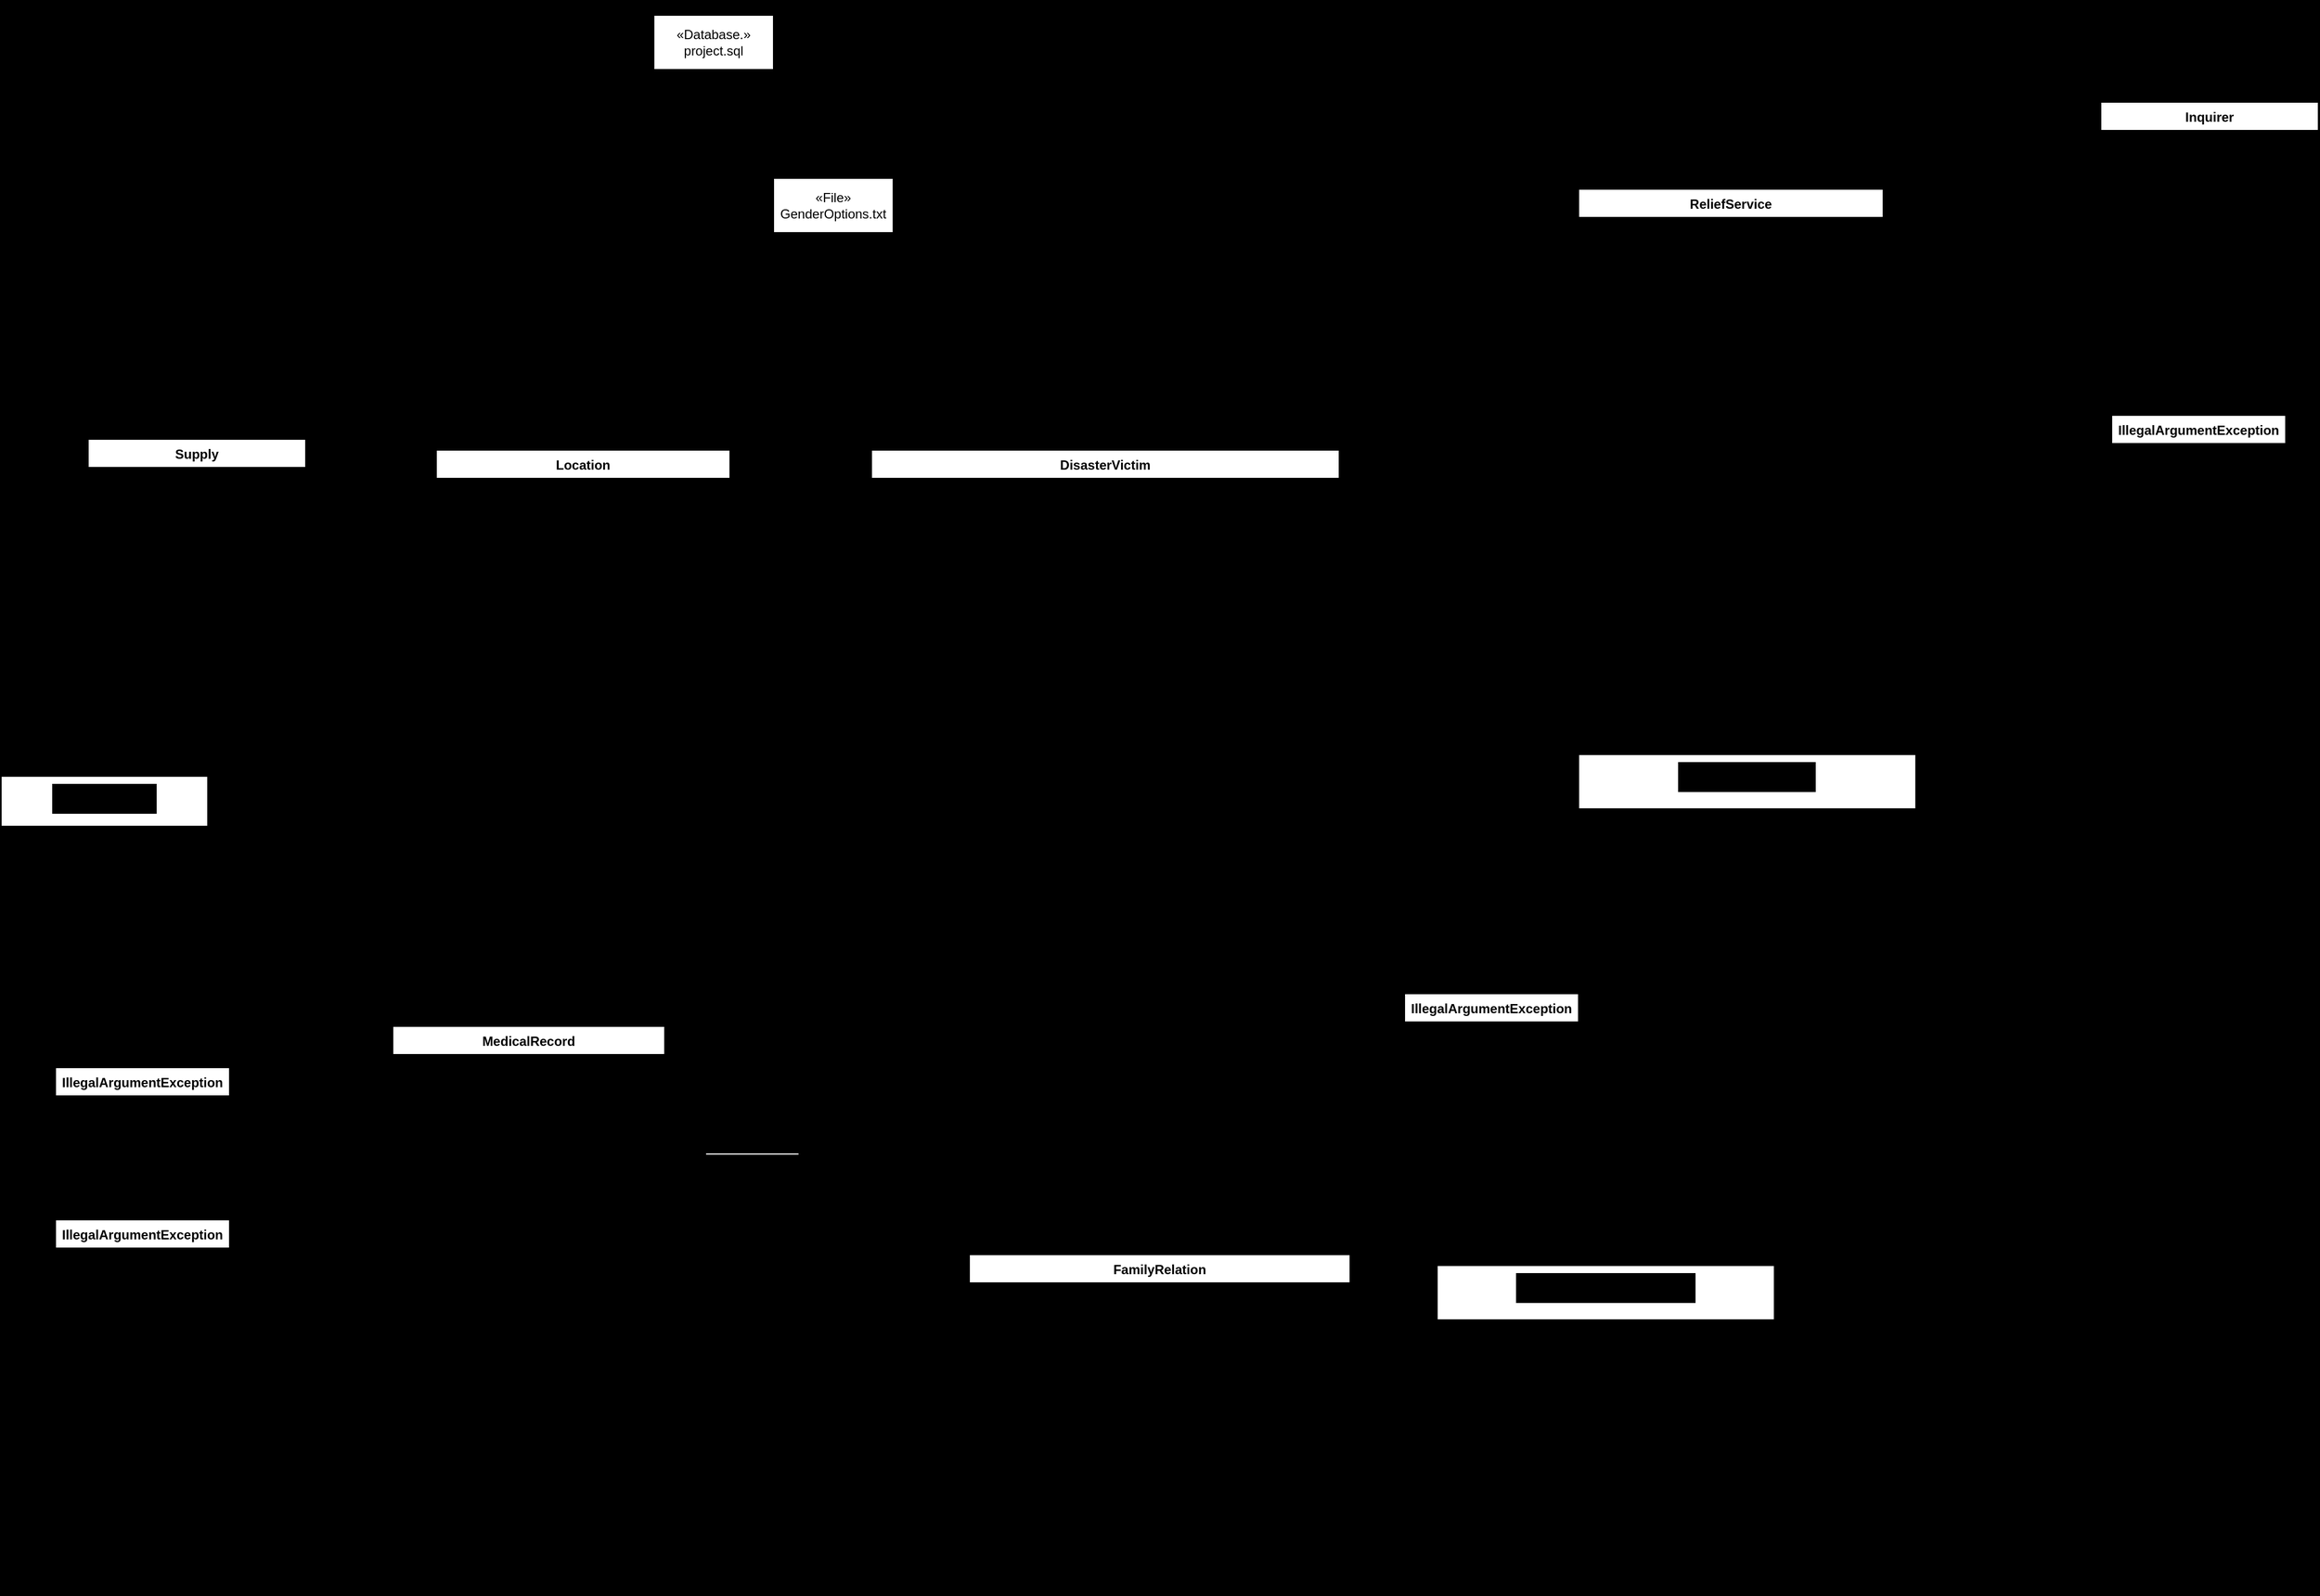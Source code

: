 <mxfile>
    <diagram name="Page-1" id="tuon_g_4rtUmrCNSt_cw">
        <mxGraphModel dx="853" dy="626" grid="1" gridSize="10" guides="1" tooltips="1" connect="1" arrows="1" fold="1" page="1" pageScale="1" pageWidth="3000" pageHeight="3000" background="#000000" math="0" shadow="0">
            <root>
                <mxCell id="0"/>
                <mxCell id="1" parent="0"/>
                <mxCell id="7xqwLpyVegUSBJ_16_x_-1" value="DisasterVictim" style="swimlane;fontStyle=1;align=center;verticalAlign=top;childLayout=stackLayout;horizontal=1;startSize=26;horizontalStack=0;resizeParent=1;resizeParentMax=0;resizeLast=0;collapsible=1;marginBottom=0;whiteSpace=wrap;html=1;" parent="1" vertex="1">
                    <mxGeometry x="1070" y="770" width="430" height="660" as="geometry"/>
                </mxCell>
                <mxCell id="7xqwLpyVegUSBJ_16_x_-2" value="&lt;div&gt;- firstName: String&lt;/div&gt;&lt;div&gt;- lastName: String&lt;/div&gt;&lt;div&gt;- dateOfBirth: String&lt;/div&gt;&lt;div&gt;- comments: String&lt;/div&gt;&lt;div&gt;- ASSIGNED_SOCIAL_ID: int&lt;/div&gt;&lt;div&gt;- medicalRecords: ArrayList&amp;lt;MedicalRecord&amp;gt;&lt;/div&gt;&lt;div&gt;- familyConnections: ArrayList&amp;lt;FamilyRelation&amp;gt;&lt;/div&gt;&lt;div&gt;- ENTRY_DATE: String&lt;/div&gt;&lt;div&gt;- personalBelongings: ArrayList&amp;lt;Supply&amp;gt;&lt;/div&gt;&lt;div&gt;- gender: String&lt;/div&gt;&lt;div&gt;- &lt;u&gt;counter&lt;/u&gt;: int&lt;/div&gt;&lt;div&gt;- approximateAge: int&lt;br&gt;&lt;/div&gt;&lt;div&gt;- dietaryRestrictions: ArrayList&amp;lt;DietaryRestriction&amp;gt;&lt;br&gt;&lt;/div&gt;" style="text;strokeColor=none;fillColor=none;align=left;verticalAlign=top;spacingLeft=4;spacingRight=4;overflow=hidden;rotatable=0;points=[[0,0.5],[1,0.5]];portConstraint=eastwest;whiteSpace=wrap;html=1;" parent="7xqwLpyVegUSBJ_16_x_-1" vertex="1">
                    <mxGeometry y="26" width="430" height="194" as="geometry"/>
                </mxCell>
                <mxCell id="7xqwLpyVegUSBJ_16_x_-3" value="" style="line;strokeWidth=1;fillColor=none;align=left;verticalAlign=middle;spacingTop=-1;spacingLeft=3;spacingRight=3;rotatable=0;labelPosition=right;points=[];portConstraint=eastwest;strokeColor=inherit;" parent="7xqwLpyVegUSBJ_16_x_-1" vertex="1">
                    <mxGeometry y="220" width="430" height="8" as="geometry"/>
                </mxCell>
                <mxCell id="7xqwLpyVegUSBJ_16_x_-4" value="&lt;div&gt;+ DisasterVictim(firstName: String, ENTRY_DATE: String)&lt;/div&gt;&lt;div&gt;+ getFirstName(): String&lt;/div&gt;&lt;div&gt;+ getLastName(): String&lt;/div&gt;&lt;div&gt;+ getDateOfBirth(): String&lt;/div&gt;&lt;div&gt;+ getComments(): String&lt;/div&gt;&lt;div&gt;+ getMedicalRecords(): ArrayList&amp;lt;MedicalRecord&amp;gt;&lt;/div&gt;&lt;div&gt;+ getEntryDate(): String&lt;/div&gt;&lt;div&gt;+ getAssignedSocialID(): int&lt;/div&gt;&lt;div&gt;+ getPersonalBelongings: ArrayList&amp;lt;Supply&amp;gt;&lt;/div&gt;&lt;div&gt;+ getFamilyConnections:&amp;nbsp;&lt;span style=&quot;background-color: initial;&quot;&gt;ArrayList&amp;lt;FamilyRelation&amp;gt;&lt;/span&gt;&lt;/div&gt;&lt;div&gt;+ getGender(): String&lt;/div&gt;&lt;div&gt;+ getApproximateAge(): int&lt;br&gt;&lt;/div&gt;&lt;div&gt;+ setFirstName(firstName:String)&lt;/div&gt;&lt;div&gt;+ setLastName(lastName: String): void&lt;/div&gt;&lt;div&gt;+ setDateOfBirth(dateOfBirth: String): void&lt;/div&gt;&lt;div&gt;+ setComments(comments: String): void&lt;/div&gt;&lt;div&gt;+ setMedicalRecords(medicalRecords: ArrayList&amp;lt;MedicalRecord&amp;gt;): void&lt;/div&gt;&lt;div&gt;+ setPersonalBelongings(supplies: ArrayList&amp;lt;Supply&amp;gt;)&lt;/div&gt;&lt;div&gt;+ setFamilyConnections(relation: ArrayList&amp;lt;FamilyRelation&amp;gt;):void&lt;/div&gt;&lt;div&gt;+ setGender(gender: String): void&lt;/div&gt;&lt;div&gt;+ setApproximateAge(approximateAge: int): void&lt;br&gt;&lt;/div&gt;&lt;div&gt;+&amp;nbsp;&lt;u&gt;generateSocialID()&lt;/u&gt;: int&lt;/div&gt;&lt;div&gt;+ addPersonalBelonging(supply: Supply) :void&lt;/div&gt;&lt;div&gt;+ removePersonalBelonging(supply: Supply) :void&lt;/div&gt;&lt;div&gt;+ addFamilyConnection(familyConnection: FamilyRelation): void&lt;/div&gt;&lt;div&gt;+ removeFamilyConnection(familyConnection: FamilyRelation): void&lt;/div&gt;&lt;div&gt;+ addMedicalRecord(medicalRecord:MedicalRecord):void&lt;/div&gt;&lt;div&gt;+ addDietaryRestriction(restriction: DietaryRestriction): void&amp;nbsp;&lt;/div&gt;&lt;div&gt;+ removeDietaryRestriction(restriction: DietaryRestriction): void&lt;br&gt;&lt;/div&gt;&lt;div&gt;&lt;br&gt;&lt;/div&gt;" style="text;strokeColor=none;fillColor=none;align=left;verticalAlign=top;spacingLeft=4;spacingRight=4;overflow=hidden;rotatable=0;points=[[0,0.5],[1,0.5]];portConstraint=eastwest;whiteSpace=wrap;html=1;" parent="7xqwLpyVegUSBJ_16_x_-1" vertex="1">
                    <mxGeometry y="228" width="430" height="432" as="geometry"/>
                </mxCell>
                <mxCell id="3gZXW8orgrcEtshI8kYw-12" value="&lt;span style=&quot;font-size: 12px; font-weight: 700; text-wrap: wrap; background-color: rgb(0, 0, 0);&quot;&gt;FamilyRelation&lt;/span&gt;" style="endArrow=none;endSize=16;endFill=0;html=1;rounded=0;exitX=0.173;exitY=1.001;exitDx=0;exitDy=0;exitPerimeter=0;entryX=0.001;entryY=0.836;entryDx=0;entryDy=0;entryPerimeter=0;" parent="7xqwLpyVegUSBJ_16_x_-1" source="7xqwLpyVegUSBJ_16_x_-4" target="7xqwLpyVegUSBJ_16_x_-4" edge="1">
                    <mxGeometry x="0.243" width="160" relative="1" as="geometry">
                        <mxPoint x="20" y="600" as="sourcePoint"/>
                        <mxPoint x="180" y="600" as="targetPoint"/>
                        <Array as="points">
                            <mxPoint x="74" y="690"/>
                            <mxPoint x="-110" y="690"/>
                            <mxPoint x="-110" y="590"/>
                        </Array>
                        <mxPoint as="offset"/>
                    </mxGeometry>
                </mxCell>
                <mxCell id="7xqwLpyVegUSBJ_16_x_-5" value="Location" style="swimlane;fontStyle=1;align=center;verticalAlign=top;childLayout=stackLayout;horizontal=1;startSize=26;horizontalStack=0;resizeParent=1;resizeParentMax=0;resizeLast=0;collapsible=1;marginBottom=0;whiteSpace=wrap;html=1;" parent="1" vertex="1">
                    <mxGeometry x="670" y="770" width="270" height="340" as="geometry"/>
                </mxCell>
                <mxCell id="7xqwLpyVegUSBJ_16_x_-6" value="&lt;div&gt;- name: String&lt;/div&gt;&lt;div&gt;- address: String&lt;/div&gt;&lt;div&gt;- occupants: ArrayList&amp;lt;DisasterVictim&amp;gt;&lt;/div&gt;&lt;div&gt;- supplies: ArrayList&amp;lt;Supply&amp;gt;&lt;/div&gt;" style="text;strokeColor=none;fillColor=none;align=left;verticalAlign=top;spacingLeft=4;spacingRight=4;overflow=hidden;rotatable=0;points=[[0,0.5],[1,0.5]];portConstraint=eastwest;whiteSpace=wrap;html=1;" parent="7xqwLpyVegUSBJ_16_x_-5" vertex="1">
                    <mxGeometry y="26" width="270" height="64" as="geometry"/>
                </mxCell>
                <mxCell id="7xqwLpyVegUSBJ_16_x_-7" value="" style="line;strokeWidth=1;fillColor=none;align=left;verticalAlign=middle;spacingTop=-1;spacingLeft=3;spacingRight=3;rotatable=0;labelPosition=right;points=[];portConstraint=eastwest;strokeColor=inherit;" parent="7xqwLpyVegUSBJ_16_x_-5" vertex="1">
                    <mxGeometry y="90" width="270" height="8" as="geometry"/>
                </mxCell>
                <mxCell id="7xqwLpyVegUSBJ_16_x_-8" value="&lt;div&gt;+ Location(name:String, address:String)&lt;/div&gt;&lt;div&gt;+ getName(): String&lt;/div&gt;&lt;div&gt;+ setName(name: String)&lt;/div&gt;&lt;div&gt;+ getAddress(): String&lt;/div&gt;&lt;div&gt;+ setAddress(address: String)&lt;/div&gt;&lt;div&gt;+ getOccupants():&amp;nbsp;&lt;span style=&quot;background-color: initial;&quot;&gt;ArrayList&amp;lt;DisasterVictim&amp;gt;&lt;/span&gt;&lt;/div&gt;&lt;div&gt;&lt;span style=&quot;background-color: initial;&quot;&gt;+ setOccupants(occupants: ArrayList&amp;lt;DisasterVictim&amp;gt;)&lt;/span&gt;&lt;/div&gt;&lt;div&gt;+ getSupplies(): ArrayList&amp;lt;Supply&amp;gt;&lt;/div&gt;&lt;div&gt;+ setSupplies(supplies: ArrayList&amp;lt;Supply&amp;gt;)&lt;/div&gt;&lt;div&gt;+ addOccupant(occupant:DisasterVictim)&lt;/div&gt;&lt;div&gt;+ removeOccupant(occupant: DisasterVictim)&lt;/div&gt;&lt;div&gt;+ addSupply(supply: Supply)&lt;/div&gt;&lt;div&gt;+ removeSupply(supply:Supply)&lt;/div&gt;&lt;div&gt;+ allocateSupplyToVictim(supply: Supply, victim: DisasterVictim): void&lt;br&gt;&lt;/div&gt;" style="text;strokeColor=none;fillColor=none;align=left;verticalAlign=top;spacingLeft=4;spacingRight=4;overflow=hidden;rotatable=0;points=[[0,0.5],[1,0.5]];portConstraint=eastwest;whiteSpace=wrap;html=1;" parent="7xqwLpyVegUSBJ_16_x_-5" vertex="1">
                    <mxGeometry y="98" width="270" height="242" as="geometry"/>
                </mxCell>
                <mxCell id="7xqwLpyVegUSBJ_16_x_-9" value="" style="endArrow=diamondThin;endFill=0;endSize=24;html=1;rounded=0;entryX=1;entryY=0.5;entryDx=0;entryDy=0;exitX=0.5;exitY=0;exitDx=0;exitDy=0;" parent="1" source="7xqwLpyVegUSBJ_16_x_-1" target="7xqwLpyVegUSBJ_16_x_-6" edge="1">
                    <mxGeometry width="160" relative="1" as="geometry">
                        <mxPoint x="1040" y="828" as="sourcePoint"/>
                        <mxPoint x="970" y="910" as="targetPoint"/>
                        <Array as="points">
                            <mxPoint x="1285" y="680"/>
                            <mxPoint x="1020" y="680"/>
                            <mxPoint x="1020" y="828"/>
                        </Array>
                    </mxGeometry>
                </mxCell>
                <mxCell id="7xqwLpyVegUSBJ_16_x_-15" value="0..*" style="text;html=1;align=center;verticalAlign=middle;resizable=0;points=[];autosize=1;strokeColor=none;fillColor=none;" parent="1" vertex="1">
                    <mxGeometry x="1280" y="738" width="40" height="30" as="geometry"/>
                </mxCell>
                <mxCell id="7xqwLpyVegUSBJ_16_x_-16" value="1" style="text;html=1;align=center;verticalAlign=middle;resizable=0;points=[];autosize=1;strokeColor=none;fillColor=none;" parent="1" vertex="1">
                    <mxGeometry x="950" y="800" width="30" height="30" as="geometry"/>
                </mxCell>
                <mxCell id="7xqwLpyVegUSBJ_16_x_-18" value="FamilyRelation" style="swimlane;fontStyle=1;align=center;verticalAlign=top;childLayout=stackLayout;horizontal=1;startSize=26;horizontalStack=0;resizeParent=1;resizeParentMax=0;resizeLast=0;collapsible=1;marginBottom=0;whiteSpace=wrap;html=1;" parent="1" vertex="1">
                    <mxGeometry x="1160" y="1510" width="350" height="310" as="geometry"/>
                </mxCell>
                <mxCell id="7xqwLpyVegUSBJ_16_x_-19" value="&lt;div&gt;- personOne: DisasterVictim&lt;/div&gt;&lt;div&gt;- relationshipTo: String&lt;/div&gt;&lt;div&gt;- personTwo: DisasterVictim&lt;/div&gt;&lt;div&gt;- &lt;u&gt;existingRelationships&lt;/u&gt;: Set&amp;lt;FamilyRelation&amp;gt;&lt;/div&gt;" style="text;strokeColor=none;fillColor=none;align=left;verticalAlign=top;spacingLeft=4;spacingRight=4;overflow=hidden;rotatable=0;points=[[0,0.5],[1,0.5]];portConstraint=eastwest;whiteSpace=wrap;html=1;" parent="7xqwLpyVegUSBJ_16_x_-18" vertex="1">
                    <mxGeometry y="26" width="350" height="64" as="geometry"/>
                </mxCell>
                <mxCell id="7xqwLpyVegUSBJ_16_x_-20" value="" style="line;strokeWidth=1;fillColor=none;align=left;verticalAlign=middle;spacingTop=-1;spacingLeft=3;spacingRight=3;rotatable=0;labelPosition=right;points=[];portConstraint=eastwest;strokeColor=inherit;" parent="7xqwLpyVegUSBJ_16_x_-18" vertex="1">
                    <mxGeometry y="90" width="350" height="8" as="geometry"/>
                </mxCell>
                <mxCell id="7xqwLpyVegUSBJ_16_x_-21" value="&lt;div&gt;+ FamilyRelation(personOne: DisasterVictim,&lt;/div&gt;&lt;div&gt;relationshipTo: String, personTwo: DisasterVictim)&lt;/div&gt;&lt;div&gt;+ getPersonOne(): DisasterVictim&lt;/div&gt;&lt;div&gt;+ setPersonOne(personOne: DisasterVictim): void&lt;/div&gt;&lt;div&gt;+ getRelationshipTo(): String&lt;/div&gt;&lt;div&gt;+ setRelationshipTo(relationshipTo: String): void&lt;/div&gt;&lt;div&gt;+ getPersonTwo(): DisasterVictim&lt;/div&gt;&lt;div&gt;+ setPersonTwo(personTwo: DisasterVictim): void&lt;/div&gt;&lt;div&gt;+ isValidRelationship(): boolean&amp;nbsp;&lt;/div&gt;&lt;div&gt;+ isDuplicateRelationship(): boolean&lt;br&gt;&lt;/div&gt;&lt;div&gt;+ &lt;u&gt;addRelationship&lt;/u&gt;(personOne: DisasterVictim, relationshipTo: String, personTwo: DisasterVictim): boolean&lt;br&gt;&lt;/div&gt;" style="text;strokeColor=none;fillColor=none;align=left;verticalAlign=top;spacingLeft=4;spacingRight=4;overflow=hidden;rotatable=0;points=[[0,0.5],[1,0.5]];portConstraint=eastwest;whiteSpace=wrap;html=1;" parent="7xqwLpyVegUSBJ_16_x_-18" vertex="1">
                    <mxGeometry y="98" width="350" height="212" as="geometry"/>
                </mxCell>
                <mxCell id="7xqwLpyVegUSBJ_16_x_-23" value="1" style="text;html=1;align=center;verticalAlign=middle;resizable=0;points=[];autosize=1;strokeColor=none;fillColor=none;" parent="1" vertex="1">
                    <mxGeometry x="1040" y="1360" width="30" height="30" as="geometry"/>
                </mxCell>
                <mxCell id="7xqwLpyVegUSBJ_16_x_-24" value="1" style="text;html=1;align=center;verticalAlign=middle;resizable=0;points=[];autosize=1;strokeColor=none;fillColor=none;" parent="1" vertex="1">
                    <mxGeometry x="1140" y="1435" width="30" height="30" as="geometry"/>
                </mxCell>
                <mxCell id="7xqwLpyVegUSBJ_16_x_-26" value="" style="endArrow=none;dashed=1;html=1;rounded=0;entryX=-0.004;entryY=0.324;entryDx=0;entryDy=0;entryPerimeter=0;" parent="1" target="7xqwLpyVegUSBJ_16_x_-21" edge="1">
                    <mxGeometry width="50" height="50" relative="1" as="geometry">
                        <mxPoint x="1070" y="1460" as="sourcePoint"/>
                        <mxPoint x="1155" y="1654.5" as="targetPoint"/>
                        <Array as="points">
                            <mxPoint x="1070" y="1677"/>
                        </Array>
                    </mxGeometry>
                </mxCell>
                <mxCell id="7xqwLpyVegUSBJ_16_x_-27" value="0..*" style="text;html=1;align=center;verticalAlign=middle;resizable=0;points=[];autosize=1;strokeColor=none;fillColor=none;" parent="1" vertex="1">
                    <mxGeometry x="1120" y="1650" width="40" height="30" as="geometry"/>
                </mxCell>
                <mxCell id="7xqwLpyVegUSBJ_16_x_-28" value="2" style="text;html=1;align=center;verticalAlign=middle;resizable=0;points=[];autosize=1;strokeColor=none;fillColor=none;" parent="1" vertex="1">
                    <mxGeometry x="1070" y="1465" width="30" height="30" as="geometry"/>
                </mxCell>
                <mxCell id="7xqwLpyVegUSBJ_16_x_-29" value="Supply" style="swimlane;fontStyle=1;align=center;verticalAlign=top;childLayout=stackLayout;horizontal=1;startSize=26;horizontalStack=0;resizeParent=1;resizeParentMax=0;resizeLast=0;collapsible=1;marginBottom=0;whiteSpace=wrap;html=1;" parent="1" vertex="1">
                    <mxGeometry x="350" y="760" width="200" height="178" as="geometry"/>
                </mxCell>
                <mxCell id="7xqwLpyVegUSBJ_16_x_-30" value="&lt;div&gt;- type: String&lt;/div&gt;&lt;div&gt;- quantity: int&lt;/div&gt;" style="text;strokeColor=none;fillColor=none;align=left;verticalAlign=top;spacingLeft=4;spacingRight=4;overflow=hidden;rotatable=0;points=[[0,0.5],[1,0.5]];portConstraint=eastwest;whiteSpace=wrap;html=1;" parent="7xqwLpyVegUSBJ_16_x_-29" vertex="1">
                    <mxGeometry y="26" width="200" height="44" as="geometry"/>
                </mxCell>
                <mxCell id="7xqwLpyVegUSBJ_16_x_-31" value="" style="line;strokeWidth=1;fillColor=none;align=left;verticalAlign=middle;spacingTop=-1;spacingLeft=3;spacingRight=3;rotatable=0;labelPosition=right;points=[];portConstraint=eastwest;strokeColor=inherit;" parent="7xqwLpyVegUSBJ_16_x_-29" vertex="1">
                    <mxGeometry y="70" width="200" height="8" as="geometry"/>
                </mxCell>
                <mxCell id="7xqwLpyVegUSBJ_16_x_-32" value="&lt;div&gt;+ Supply(type: String, quantity: int)&lt;/div&gt;&lt;div&gt;+ getType(): String&lt;/div&gt;&lt;div&gt;+ setType(type: string): void&lt;/div&gt;&lt;div&gt;+ getQuantity(): int&lt;/div&gt;&lt;div&gt;+ setQuantity(quantity: int): void&lt;/div&gt;" style="text;strokeColor=none;fillColor=none;align=left;verticalAlign=top;spacingLeft=4;spacingRight=4;overflow=hidden;rotatable=0;points=[[0,0.5],[1,0.5]];portConstraint=eastwest;whiteSpace=wrap;html=1;" parent="7xqwLpyVegUSBJ_16_x_-29" vertex="1">
                    <mxGeometry y="78" width="200" height="100" as="geometry"/>
                </mxCell>
                <mxCell id="7xqwLpyVegUSBJ_16_x_-34" value="ReliefService" style="swimlane;fontStyle=1;align=center;verticalAlign=top;childLayout=stackLayout;horizontal=1;startSize=26;horizontalStack=0;resizeParent=1;resizeParentMax=0;resizeLast=0;collapsible=1;marginBottom=0;whiteSpace=wrap;html=1;" parent="1" vertex="1">
                    <mxGeometry x="1720" y="530" width="280" height="390" as="geometry"/>
                </mxCell>
                <mxCell id="7xqwLpyVegUSBJ_16_x_-35" value="&lt;div&gt;- inquirer: Inquirer&lt;/div&gt;&lt;div&gt;- missingPerson: DisasterVictim&lt;/div&gt;&lt;div&gt;- dateOfInquiry: String&lt;/div&gt;&lt;div&gt;- infoProvided: String&lt;/div&gt;&lt;div&gt;- lastKnownLocation: Location&lt;/div&gt;" style="text;strokeColor=none;fillColor=none;align=left;verticalAlign=top;spacingLeft=4;spacingRight=4;overflow=hidden;rotatable=0;points=[[0,0.5],[1,0.5]];portConstraint=eastwest;whiteSpace=wrap;html=1;" parent="7xqwLpyVegUSBJ_16_x_-34" vertex="1">
                    <mxGeometry y="26" width="280" height="84" as="geometry"/>
                </mxCell>
                <mxCell id="7xqwLpyVegUSBJ_16_x_-36" value="" style="line;strokeWidth=1;fillColor=none;align=left;verticalAlign=middle;spacingTop=-1;spacingLeft=3;spacingRight=3;rotatable=0;labelPosition=right;points=[];portConstraint=eastwest;strokeColor=inherit;" parent="7xqwLpyVegUSBJ_16_x_-34" vertex="1">
                    <mxGeometry y="110" width="280" height="8" as="geometry"/>
                </mxCell>
                <mxCell id="7xqwLpyVegUSBJ_16_x_-37" value="&lt;div&gt;+ ReliefService(inquirer: Inquirer, missingPerson: DisasterVictim,&lt;/div&gt;&lt;div&gt;dateOfInquiry:String, infoProvided: String , lastKnownLocation: Location )&lt;/div&gt;&lt;div&gt;+ getInquirer():Inquirer&lt;/div&gt;&lt;div&gt;+ setInquirer(inquirer: Inquirer)&lt;/div&gt;&lt;div&gt;+ getMissingPerson(): DisasterVictim&lt;/div&gt;&lt;div&gt;+ setMissingPerson(missingPerson: DisasterVictim)&lt;/div&gt;&lt;div&gt;+ getDateOfInquiry(): String&lt;/div&gt;&lt;div&gt;+ setDateOfInquiry(dateOfInquiry: String)&lt;/div&gt;&lt;div&gt;+ getInfoProvided(): String&lt;/div&gt;&lt;div&gt;+ setInfoProvided(infoProvided: String)&lt;/div&gt;&lt;div&gt;+ getLastKnownLocation(): Location&lt;/div&gt;&lt;div&gt;+ setLastKnownLocation(lastKnownLocation: Location)&lt;/div&gt;&lt;div&gt;+ getLogDetails(): String&lt;/div&gt;" style="text;strokeColor=none;fillColor=none;align=left;verticalAlign=top;spacingLeft=4;spacingRight=4;overflow=hidden;rotatable=0;points=[[0,0.5],[1,0.5]];portConstraint=eastwest;whiteSpace=wrap;html=1;" parent="7xqwLpyVegUSBJ_16_x_-34" vertex="1">
                    <mxGeometry y="118" width="280" height="272" as="geometry"/>
                </mxCell>
                <mxCell id="7xqwLpyVegUSBJ_16_x_-40" value="" style="endArrow=open;endFill=1;endSize=12;html=1;rounded=0;exitX=-0.005;exitY=0.177;exitDx=0;exitDy=0;exitPerimeter=0;entryX=1.003;entryY=0.753;entryDx=0;entryDy=0;entryPerimeter=0;" parent="1" source="7xqwLpyVegUSBJ_16_x_-37" target="7xqwLpyVegUSBJ_16_x_-2" edge="1">
                    <mxGeometry width="160" relative="1" as="geometry">
                        <mxPoint x="2120" y="1247" as="sourcePoint"/>
                        <mxPoint x="2620.86" y="980.204" as="targetPoint"/>
                        <Array as="points">
                            <mxPoint x="1610" y="696"/>
                            <mxPoint x="1610" y="940"/>
                        </Array>
                    </mxGeometry>
                </mxCell>
                <mxCell id="7xqwLpyVegUSBJ_16_x_-43" value="&lt;span style=&quot;background-color: rgb(0, 0, 0);&quot;&gt;missing person&lt;/span&gt;" style="text;html=1;align=center;verticalAlign=middle;resizable=0;points=[];autosize=1;strokeColor=none;fillColor=none;" parent="1" vertex="1">
                    <mxGeometry x="1560" y="810" width="100" height="30" as="geometry"/>
                </mxCell>
                <mxCell id="7xqwLpyVegUSBJ_16_x_-44" value="Inquirer" style="swimlane;fontStyle=1;align=center;verticalAlign=top;childLayout=stackLayout;horizontal=1;startSize=26;horizontalStack=0;resizeParent=1;resizeParentMax=0;resizeLast=0;collapsible=1;marginBottom=0;whiteSpace=wrap;html=1;" parent="1" vertex="1">
                    <mxGeometry x="2200" y="450" width="200" height="248" as="geometry"/>
                </mxCell>
                <mxCell id="7xqwLpyVegUSBJ_16_x_-45" value="&lt;div&gt;- FIRST_NAME: String&lt;/div&gt;&lt;div&gt;- LAST_NAME: String&lt;/div&gt;&lt;div&gt;- INFO: String&lt;/div&gt;&lt;div&gt;- SERVICES_PHONE: String&lt;/div&gt;" style="text;strokeColor=none;fillColor=none;align=left;verticalAlign=top;spacingLeft=4;spacingRight=4;overflow=hidden;rotatable=0;points=[[0,0.5],[1,0.5]];portConstraint=eastwest;whiteSpace=wrap;html=1;" parent="7xqwLpyVegUSBJ_16_x_-44" vertex="1">
                    <mxGeometry y="26" width="200" height="74" as="geometry"/>
                </mxCell>
                <mxCell id="7xqwLpyVegUSBJ_16_x_-46" value="" style="line;strokeWidth=1;fillColor=none;align=left;verticalAlign=middle;spacingTop=-1;spacingLeft=3;spacingRight=3;rotatable=0;labelPosition=right;points=[];portConstraint=eastwest;strokeColor=inherit;" parent="7xqwLpyVegUSBJ_16_x_-44" vertex="1">
                    <mxGeometry y="100" width="200" height="8" as="geometry"/>
                </mxCell>
                <mxCell id="7xqwLpyVegUSBJ_16_x_-47" value="&lt;div&gt;+ Inquirer(FIRST_NAME: String, LAST_NAME: String,&lt;/div&gt;&lt;div&gt;SERVICES_PHONE:String, INFO:String)&lt;/div&gt;&lt;div&gt;+ getFirstName(): String&lt;/div&gt;&lt;div&gt;+ getLastName(): String&lt;/div&gt;&lt;div&gt;+ getInfo():String&lt;/div&gt;&lt;div&gt;+ getServicesPhone():String&lt;/div&gt;" style="text;strokeColor=none;fillColor=none;align=left;verticalAlign=top;spacingLeft=4;spacingRight=4;overflow=hidden;rotatable=0;points=[[0,0.5],[1,0.5]];portConstraint=eastwest;whiteSpace=wrap;html=1;" parent="7xqwLpyVegUSBJ_16_x_-44" vertex="1">
                    <mxGeometry y="108" width="200" height="140" as="geometry"/>
                </mxCell>
                <mxCell id="7xqwLpyVegUSBJ_16_x_-49" value="MedicalRecord" style="swimlane;fontStyle=1;align=center;verticalAlign=top;childLayout=stackLayout;horizontal=1;startSize=26;horizontalStack=0;resizeParent=1;resizeParentMax=0;resizeLast=0;collapsible=1;marginBottom=0;whiteSpace=wrap;html=1;" parent="1" vertex="1">
                    <mxGeometry x="630" y="1300" width="250" height="268" as="geometry"/>
                </mxCell>
                <mxCell id="7xqwLpyVegUSBJ_16_x_-50" value="&lt;div&gt;- location: Location&lt;/div&gt;&lt;div&gt;- treatmentDetails: String&lt;/div&gt;&lt;div&gt;- dateOfTreatment: String&lt;/div&gt;" style="text;strokeColor=none;fillColor=none;align=left;verticalAlign=top;spacingLeft=4;spacingRight=4;overflow=hidden;rotatable=0;points=[[0,0.5],[1,0.5]];portConstraint=eastwest;whiteSpace=wrap;html=1;" parent="7xqwLpyVegUSBJ_16_x_-49" vertex="1">
                    <mxGeometry y="26" width="250" height="64" as="geometry"/>
                </mxCell>
                <mxCell id="7xqwLpyVegUSBJ_16_x_-51" value="" style="line;strokeWidth=1;fillColor=none;align=left;verticalAlign=middle;spacingTop=-1;spacingLeft=3;spacingRight=3;rotatable=0;labelPosition=right;points=[];portConstraint=eastwest;strokeColor=inherit;" parent="7xqwLpyVegUSBJ_16_x_-49" vertex="1">
                    <mxGeometry y="90" width="250" height="8" as="geometry"/>
                </mxCell>
                <mxCell id="7xqwLpyVegUSBJ_16_x_-52" value="&lt;div&gt;+ MedicalRecord(location: Location, treatmentDetails:&lt;/div&gt;&lt;div&gt;string, dateOfTreatment: String)&lt;/div&gt;&lt;div&gt;+ getLocation(): Location&lt;/div&gt;&lt;div&gt;+ setLocation(location: Location): void&lt;/div&gt;&lt;div&gt;+ getTreatmentDetails(): String&lt;/div&gt;&lt;div&gt;+ setTreatmentDetails(treatmentDetails: String): void&lt;/div&gt;&lt;div&gt;+ getDateOfTreatment(): String&lt;/div&gt;&lt;div&gt;+ setDateOfTreatment(dateOfTreatment: String): void&lt;/div&gt;" style="text;strokeColor=none;fillColor=none;align=left;verticalAlign=top;spacingLeft=4;spacingRight=4;overflow=hidden;rotatable=0;points=[[0,0.5],[1,0.5]];portConstraint=eastwest;whiteSpace=wrap;html=1;" parent="7xqwLpyVegUSBJ_16_x_-49" vertex="1">
                    <mxGeometry y="98" width="250" height="170" as="geometry"/>
                </mxCell>
                <mxCell id="7xqwLpyVegUSBJ_16_x_-54" value="IllegalArgumentException" style="swimlane;fontStyle=1;align=center;verticalAlign=top;childLayout=stackLayout;horizontal=1;startSize=26;horizontalStack=0;resizeParent=1;resizeParentMax=0;resizeLast=0;collapsible=1;marginBottom=0;whiteSpace=wrap;html=1;" parent="1" vertex="1">
                    <mxGeometry x="320" y="1338" width="160" height="120" as="geometry"/>
                </mxCell>
                <mxCell id="7xqwLpyVegUSBJ_16_x_-56" value="" style="line;strokeWidth=1;fillColor=none;align=left;verticalAlign=middle;spacingTop=-1;spacingLeft=3;spacingRight=3;rotatable=0;labelPosition=right;points=[];portConstraint=eastwest;strokeColor=inherit;" parent="7xqwLpyVegUSBJ_16_x_-54" vertex="1">
                    <mxGeometry y="26" width="160" height="94" as="geometry"/>
                </mxCell>
                <mxCell id="7xqwLpyVegUSBJ_16_x_-59" value="" style="endArrow=open;endFill=1;endSize=12;html=1;rounded=0;entryX=0.983;entryY=0.553;entryDx=0;entryDy=0;exitX=-0.013;exitY=0.093;exitDx=0;exitDy=0;exitPerimeter=0;entryPerimeter=0;" parent="1" source="7xqwLpyVegUSBJ_16_x_-52" target="7xqwLpyVegUSBJ_16_x_-56" edge="1">
                    <mxGeometry width="160" relative="1" as="geometry">
                        <mxPoint x="890" y="1490" as="sourcePoint"/>
                        <mxPoint x="1050" y="1490" as="targetPoint"/>
                    </mxGeometry>
                </mxCell>
                <mxCell id="7xqwLpyVegUSBJ_16_x_-60" value="IllegalArgumentException" style="swimlane;fontStyle=1;align=center;verticalAlign=top;childLayout=stackLayout;horizontal=1;startSize=26;horizontalStack=0;resizeParent=1;resizeParentMax=0;resizeLast=0;collapsible=1;marginBottom=0;whiteSpace=wrap;html=1;" parent="1" vertex="1">
                    <mxGeometry x="320" y="1478" width="160" height="120" as="geometry"/>
                </mxCell>
                <mxCell id="7xqwLpyVegUSBJ_16_x_-61" value="" style="line;strokeWidth=1;fillColor=none;align=left;verticalAlign=middle;spacingTop=-1;spacingLeft=3;spacingRight=3;rotatable=0;labelPosition=right;points=[];portConstraint=eastwest;strokeColor=inherit;" parent="7xqwLpyVegUSBJ_16_x_-60" vertex="1">
                    <mxGeometry y="26" width="160" height="94" as="geometry"/>
                </mxCell>
                <mxCell id="7xqwLpyVegUSBJ_16_x_-62" value="" style="endArrow=open;endFill=1;endSize=12;html=1;rounded=0;exitX=-0.005;exitY=0.853;exitDx=0;exitDy=0;exitPerimeter=0;" parent="1" source="7xqwLpyVegUSBJ_16_x_-52" edge="1">
                    <mxGeometry width="160" relative="1" as="geometry">
                        <mxPoint x="637" y="1424" as="sourcePoint"/>
                        <mxPoint x="480" y="1543" as="targetPoint"/>
                    </mxGeometry>
                </mxCell>
                <mxCell id="7xqwLpyVegUSBJ_16_x_-63" value="&amp;lt;&amp;lt;throws&amp;gt;&amp;gt;" style="text;html=1;align=center;verticalAlign=middle;resizable=0;points=[];autosize=1;strokeColor=none;fillColor=none;" parent="1" vertex="1">
                    <mxGeometry x="500" y="1538" width="90" height="30" as="geometry"/>
                </mxCell>
                <mxCell id="7xqwLpyVegUSBJ_16_x_-64" value="&amp;lt;&amp;lt;throws&amp;gt;&amp;gt;" style="text;html=1;align=center;verticalAlign=middle;resizable=0;points=[];autosize=1;strokeColor=none;fillColor=none;" parent="1" vertex="1">
                    <mxGeometry x="500" y="1410" width="90" height="30" as="geometry"/>
                </mxCell>
                <mxCell id="7xqwLpyVegUSBJ_16_x_-65" value="IllegalArgumentException" style="swimlane;fontStyle=1;align=center;verticalAlign=top;childLayout=stackLayout;horizontal=1;startSize=26;horizontalStack=0;resizeParent=1;resizeParentMax=0;resizeLast=0;collapsible=1;marginBottom=0;whiteSpace=wrap;html=1;" parent="1" vertex="1">
                    <mxGeometry x="2210" y="738" width="160" height="120" as="geometry"/>
                </mxCell>
                <mxCell id="7xqwLpyVegUSBJ_16_x_-66" value="" style="line;strokeWidth=1;fillColor=none;align=left;verticalAlign=middle;spacingTop=-1;spacingLeft=3;spacingRight=3;rotatable=0;labelPosition=right;points=[];portConstraint=eastwest;strokeColor=inherit;" parent="7xqwLpyVegUSBJ_16_x_-65" vertex="1">
                    <mxGeometry y="26" width="160" height="94" as="geometry"/>
                </mxCell>
                <mxCell id="7xqwLpyVegUSBJ_16_x_-68" value="" style="endArrow=open;endFill=1;endSize=12;html=1;rounded=0;entryX=0;entryY=0.5;entryDx=0;entryDy=0;startArrow=none;exitX=1.002;exitY=0.585;exitDx=0;exitDy=0;exitPerimeter=0;" parent="1" target="7xqwLpyVegUSBJ_16_x_-65" edge="1" source="7xqwLpyVegUSBJ_16_x_-37">
                    <mxGeometry width="160" relative="1" as="geometry">
                        <mxPoint x="2025.1" y="794.11" as="sourcePoint"/>
                        <mxPoint x="2199.82" y="800" as="targetPoint"/>
                    </mxGeometry>
                </mxCell>
                <mxCell id="7xqwLpyVegUSBJ_16_x_-69" value="&amp;lt;&amp;lt;throws&amp;gt;&amp;gt;" style="text;html=1;align=center;verticalAlign=middle;resizable=0;points=[];autosize=1;strokeColor=none;fillColor=none;" parent="1" vertex="1">
                    <mxGeometry x="2080" y="810" width="90" height="30" as="geometry"/>
                </mxCell>
                <mxCell id="7xqwLpyVegUSBJ_16_x_-70" value="IllegalArgumentException" style="swimlane;fontStyle=1;align=center;verticalAlign=top;childLayout=stackLayout;horizontal=1;startSize=26;horizontalStack=0;resizeParent=1;resizeParentMax=0;resizeLast=0;collapsible=1;marginBottom=0;whiteSpace=wrap;html=1;" parent="1" vertex="1">
                    <mxGeometry x="1560" y="1270" width="160" height="120" as="geometry"/>
                </mxCell>
                <mxCell id="7xqwLpyVegUSBJ_16_x_-71" value="" style="line;strokeWidth=1;fillColor=none;align=left;verticalAlign=middle;spacingTop=-1;spacingLeft=3;spacingRight=3;rotatable=0;labelPosition=right;points=[];portConstraint=eastwest;strokeColor=inherit;" parent="7xqwLpyVegUSBJ_16_x_-70" vertex="1">
                    <mxGeometry y="26" width="160" height="94" as="geometry"/>
                </mxCell>
                <mxCell id="7xqwLpyVegUSBJ_16_x_-72" value="" style="endArrow=open;endFill=1;endSize=12;html=1;rounded=0;exitX=0.999;exitY=0.491;exitDx=0;exitDy=0;entryX=0.5;entryY=0;entryDx=0;entryDy=0;exitPerimeter=0;" parent="1" source="7xqwLpyVegUSBJ_16_x_-4" target="7xqwLpyVegUSBJ_16_x_-70" edge="1">
                    <mxGeometry width="160" relative="1" as="geometry">
                        <mxPoint x="1679" y="985" as="sourcePoint"/>
                        <mxPoint x="1670" y="1084" as="targetPoint"/>
                        <Array as="points">
                            <mxPoint x="1640" y="1210"/>
                        </Array>
                    </mxGeometry>
                </mxCell>
                <mxCell id="7xqwLpyVegUSBJ_16_x_-73" value="&amp;lt;&amp;lt;throws&amp;gt;&amp;gt;" style="text;html=1;align=center;verticalAlign=middle;resizable=0;points=[];autosize=1;strokeColor=none;fillColor=none;" parent="1" vertex="1">
                    <mxGeometry x="1510" y="1210" width="90" height="30" as="geometry"/>
                </mxCell>
                <mxCell id="7xqwLpyVegUSBJ_16_x_-74" value="" style="endArrow=open;endFill=1;endSize=12;html=1;rounded=0;exitX=1;exitY=0.014;exitDx=0;exitDy=0;entryX=0.75;entryY=0;entryDx=0;entryDy=0;exitPerimeter=0;" parent="1" source="7xqwLpyVegUSBJ_16_x_-4" target="7xqwLpyVegUSBJ_16_x_-70" edge="1">
                    <mxGeometry width="160" relative="1" as="geometry">
                        <mxPoint x="1510" y="984" as="sourcePoint"/>
                        <mxPoint x="1650" y="1038" as="targetPoint"/>
                        <Array as="points">
                            <mxPoint x="1680" y="1004"/>
                        </Array>
                    </mxGeometry>
                </mxCell>
                <mxCell id="7xqwLpyVegUSBJ_16_x_-75" value="&amp;lt;&amp;lt;throws&amp;gt;&amp;gt;" style="text;html=1;align=center;verticalAlign=middle;resizable=0;points=[];autosize=1;strokeColor=none;fillColor=none;" parent="1" vertex="1">
                    <mxGeometry x="1520" y="980" width="90" height="30" as="geometry"/>
                </mxCell>
                <mxCell id="7xqwLpyVegUSBJ_16_x_-77" value="" style="endArrow=diamondThin;endFill=0;endSize=24;html=1;rounded=0;entryX=0;entryY=0.5;entryDx=0;entryDy=0;exitX=0.5;exitY=0;exitDx=0;exitDy=0;" parent="1" source="7xqwLpyVegUSBJ_16_x_-49" target="7xqwLpyVegUSBJ_16_x_-4" edge="1">
                    <mxGeometry width="160" relative="1" as="geometry">
                        <mxPoint x="980" y="1180" as="sourcePoint"/>
                        <mxPoint x="1140" y="1180" as="targetPoint"/>
                        <Array as="points">
                            <mxPoint x="755" y="1214"/>
                        </Array>
                    </mxGeometry>
                </mxCell>
                <mxCell id="7xqwLpyVegUSBJ_16_x_-78" value="0..*" style="text;html=1;align=center;verticalAlign=middle;resizable=0;points=[];autosize=1;strokeColor=none;fillColor=none;" parent="1" vertex="1">
                    <mxGeometry x="750" y="1268" width="40" height="30" as="geometry"/>
                </mxCell>
                <mxCell id="7xqwLpyVegUSBJ_16_x_-79" value="1" style="text;html=1;align=center;verticalAlign=middle;resizable=0;points=[];autosize=1;strokeColor=none;fillColor=none;" parent="1" vertex="1">
                    <mxGeometry x="1030" y="1218" width="30" height="30" as="geometry"/>
                </mxCell>
                <mxCell id="7xqwLpyVegUSBJ_16_x_-80" value="" style="endArrow=diamondThin;endFill=1;endSize=24;html=1;rounded=0;entryX=0.75;entryY=0;entryDx=0;entryDy=0;exitX=0.5;exitY=0;exitDx=0;exitDy=0;" parent="1" source="7xqwLpyVegUSBJ_16_x_-29" target="7xqwLpyVegUSBJ_16_x_-1" edge="1">
                    <mxGeometry width="160" relative="1" as="geometry">
                        <mxPoint x="840" y="1170" as="sourcePoint"/>
                        <mxPoint x="1000" y="1170" as="targetPoint"/>
                        <Array as="points">
                            <mxPoint x="450" y="600"/>
                            <mxPoint x="1393" y="600"/>
                        </Array>
                    </mxGeometry>
                </mxCell>
                <mxCell id="7xqwLpyVegUSBJ_16_x_-81" value="*" style="text;html=1;align=center;verticalAlign=middle;resizable=0;points=[];autosize=1;strokeColor=none;fillColor=none;" parent="1" vertex="1">
                    <mxGeometry x="445" y="728" width="30" height="30" as="geometry"/>
                </mxCell>
                <mxCell id="7xqwLpyVegUSBJ_16_x_-82" value="1" style="text;html=1;align=center;verticalAlign=middle;resizable=0;points=[];autosize=1;strokeColor=none;fillColor=none;" parent="1" vertex="1">
                    <mxGeometry x="1395" y="730" width="30" height="30" as="geometry"/>
                </mxCell>
                <mxCell id="3gZXW8orgrcEtshI8kYw-6" value="" style="endArrow=none;startArrow=circlePlus;endFill=0;startFill=0;endSize=8;html=1;rounded=0;entryX=1.007;entryY=0.326;entryDx=0;entryDy=0;entryPerimeter=0;" parent="1" target="8" edge="1">
                    <mxGeometry width="160" relative="1" as="geometry">
                        <mxPoint x="1070" y="1157.5" as="sourcePoint"/>
                        <mxPoint x="469.81" y="1159.2" as="targetPoint"/>
                    </mxGeometry>
                </mxCell>
                <mxCell id="u5-d1l7EPAgdOI_su9Vk-44" value="«File»&lt;br&gt;GenderOptions.txt" style="html=1;whiteSpace=wrap;" parent="1" vertex="1">
                    <mxGeometry x="980" y="520" width="110" height="50" as="geometry"/>
                </mxCell>
                <mxCell id="7" value="&lt;&lt;enumeration&gt;&gt;&#10;DietaryRestriction&#10;" style="swimlane;fontStyle=0;align=center;verticalAlign=top;childLayout=stackLayout;horizontal=1;startSize=46;horizontalStack=0;resizeParent=1;resizeParentMax=0;resizeLast=0;collapsible=1;marginBottom=0;labelBackgroundColor=#000000;" vertex="1" parent="1">
                    <mxGeometry x="270" y="1070" width="190" height="238" as="geometry"/>
                </mxCell>
                <mxCell id="8" value="AVML - Asian vegetarian meal&#10;DBML - Diabetic meal&#10;GFML - Gluten intolerant meal&#10;KSML - Kosher meal&#10;LSML - Low salt meal&#10;MOML - Muslim meal&#10;PFML - Peanut-free meal&#10;VGML - Vegan meal&#10;VJML - Vegetarian Jain meal" style="text;strokeColor=none;fillColor=none;align=left;verticalAlign=top;spacingLeft=4;spacingRight=4;overflow=hidden;rotatable=0;points=[[0,0.5],[1,0.5]];portConstraint=eastwest;labelBackgroundColor=#000000;" vertex="1" parent="7">
                    <mxGeometry y="46" width="190" height="134" as="geometry"/>
                </mxCell>
                <mxCell id="9" value="" style="line;strokeWidth=1;fillColor=none;align=left;verticalAlign=middle;spacingTop=-1;spacingLeft=3;spacingRight=3;rotatable=0;labelPosition=right;points=[];portConstraint=eastwest;strokeColor=inherit;labelBackgroundColor=#000000;" vertex="1" parent="7">
                    <mxGeometry y="180" width="190" height="58" as="geometry"/>
                </mxCell>
                <mxCell id="15" value="" style="endArrow=open;endFill=1;endSize=12;html=1;rounded=0;entryX=1.005;entryY=0.803;entryDx=0;entryDy=0;startArrow=none;exitX=0;exitY=0.5;exitDx=0;exitDy=0;entryPerimeter=0;" edge="1" parent="1" source="7xqwLpyVegUSBJ_16_x_-45" target="7xqwLpyVegUSBJ_16_x_-37">
                    <mxGeometry width="160" relative="1" as="geometry">
                        <mxPoint x="2012.8" y="817.12" as="sourcePoint"/>
                        <mxPoint x="2220" y="808" as="targetPoint"/>
                        <Array as="points">
                            <mxPoint x="2060" y="513"/>
                            <mxPoint x="2060" y="866"/>
                        </Array>
                    </mxGeometry>
                </mxCell>
                <mxCell id="16" value="&lt;b&gt;&amp;lt;&amp;lt;inquire&amp;gt;&amp;gt;&lt;/b&gt;" style="text;html=1;align=center;verticalAlign=middle;resizable=0;points=[];autosize=1;strokeColor=none;fillColor=none;" vertex="1" parent="1">
                    <mxGeometry x="2110" y="520" width="90" height="30" as="geometry"/>
                </mxCell>
                <mxCell id="17" value="0..*" style="text;html=1;align=center;verticalAlign=middle;resizable=0;points=[];autosize=1;strokeColor=none;fillColor=none;" vertex="1" parent="1">
                    <mxGeometry x="2160" y="485" width="40" height="30" as="geometry"/>
                </mxCell>
                <mxCell id="18" value="1" style="text;html=1;align=center;verticalAlign=middle;resizable=0;points=[];autosize=1;strokeColor=none;fillColor=none;" vertex="1" parent="1">
                    <mxGeometry x="2020" y="865" width="30" height="30" as="geometry"/>
                </mxCell>
                <mxCell id="19" value="*" style="text;html=1;align=center;verticalAlign=middle;resizable=0;points=[];autosize=1;strokeColor=none;fillColor=none;" vertex="1" parent="1">
                    <mxGeometry x="1690" y="698" width="30" height="30" as="geometry"/>
                </mxCell>
                <mxCell id="20" value="1" style="text;html=1;align=center;verticalAlign=middle;resizable=0;points=[];autosize=1;strokeColor=none;fillColor=none;" vertex="1" parent="1">
                    <mxGeometry x="1510" y="908" width="30" height="30" as="geometry"/>
                </mxCell>
                <mxCell id="23" value="" style="endArrow=open;endFill=1;endSize=12;html=1;labelBackgroundColor=#000000;labelBorderColor=none;entryX=1.008;entryY=0.158;entryDx=0;entryDy=0;entryPerimeter=0;exitX=0;exitY=0.889;exitDx=0;exitDy=0;exitPerimeter=0;dashed=1;" edge="1" parent="1" source="7xqwLpyVegUSBJ_16_x_-6" target="7xqwLpyVegUSBJ_16_x_-32">
                    <mxGeometry width="160" relative="1" as="geometry">
                        <mxPoint x="630" y="910" as="sourcePoint"/>
                        <mxPoint x="790" y="910" as="targetPoint"/>
                    </mxGeometry>
                </mxCell>
                <mxCell id="24" value="&lt;span style=&quot;background-color: rgb(0, 0, 0);&quot;&gt;&amp;lt;&amp;lt;use&amp;gt;&amp;gt;&lt;/span&gt;" style="text;html=1;align=center;verticalAlign=middle;resizable=0;points=[];autosize=1;strokeColor=none;fillColor=none;" vertex="1" parent="1">
                    <mxGeometry x="580" y="840" width="70" height="30" as="geometry"/>
                </mxCell>
                <mxCell id="27" value="" style="endArrow=open;endFill=1;endSize=12;html=1;labelBackgroundColor=#000000;labelBorderColor=none;entryX=0;entryY=0.5;entryDx=0;entryDy=0;exitX=-0.011;exitY=0.26;exitDx=0;exitDy=0;exitPerimeter=0;dashed=1;" edge="1" parent="1" source="7xqwLpyVegUSBJ_16_x_-50" target="7xqwLpyVegUSBJ_16_x_-8">
                    <mxGeometry width="160" relative="1" as="geometry">
                        <mxPoint x="618.4" y="1339.896" as="sourcePoint"/>
                        <mxPoint x="500.0" y="1340.8" as="targetPoint"/>
                        <Array as="points">
                            <mxPoint x="550" y="1343"/>
                            <mxPoint x="550" y="989"/>
                        </Array>
                    </mxGeometry>
                </mxCell>
                <mxCell id="28" value="&lt;span style=&quot;background-color: rgb(0, 0, 0);&quot;&gt;&amp;lt;&amp;lt;use&amp;gt;&amp;gt;&lt;/span&gt;" style="text;html=1;align=center;verticalAlign=middle;resizable=0;points=[];autosize=1;strokeColor=none;fillColor=none;rotation=0;" vertex="1" parent="1">
                    <mxGeometry x="510" y="1210" width="70" height="30" as="geometry"/>
                </mxCell>
                <mxCell id="29" value="" style="endArrow=open;endFill=1;endSize=12;html=1;labelBackgroundColor=#000000;labelBorderColor=none;entryX=0.5;entryY=1;entryDx=0;entryDy=0;exitX=-0.002;exitY=0.751;exitDx=0;exitDy=0;exitPerimeter=0;dashed=1;" edge="1" parent="1" source="7xqwLpyVegUSBJ_16_x_-2" target="u5-d1l7EPAgdOI_su9Vk-44">
                    <mxGeometry width="160" relative="1" as="geometry">
                        <mxPoint x="690" y="872.896" as="sourcePoint"/>
                        <mxPoint x="571.6" y="873.8" as="targetPoint"/>
                        <Array as="points">
                            <mxPoint x="1035" y="942"/>
                        </Array>
                    </mxGeometry>
                </mxCell>
                <mxCell id="30" value="&lt;span style=&quot;background-color: rgb(0, 0, 0);&quot;&gt;&amp;lt;&amp;lt;use&amp;gt;&amp;gt;&lt;/span&gt;" style="text;html=1;align=center;verticalAlign=middle;resizable=0;points=[];autosize=1;strokeColor=none;fillColor=none;" vertex="1" parent="1">
                    <mxGeometry x="1000" y="878" width="70" height="30" as="geometry"/>
                </mxCell>
                <mxCell id="31" value="«Database.»&lt;br&gt;project.sql" style="html=1;whiteSpace=wrap;" vertex="1" parent="1">
                    <mxGeometry x="870" y="370" width="110" height="50" as="geometry"/>
                </mxCell>
                <mxCell id="36" value="" style="endArrow=open;endFill=1;endSize=12;html=1;labelBackgroundColor=#000000;labelBorderColor=none;entryX=0;entryY=1;entryDx=0;entryDy=0;exitX=0.75;exitY=0;exitDx=0;exitDy=0;dashed=1;" edge="1" parent="1" source="7xqwLpyVegUSBJ_16_x_-5" target="31">
                    <mxGeometry width="160" relative="1" as="geometry">
                        <mxPoint x="680" y="862.896" as="sourcePoint"/>
                        <mxPoint x="561.6" y="863.8" as="targetPoint"/>
                    </mxGeometry>
                </mxCell>
                <mxCell id="39" value="&lt;span style=&quot;background-color: rgb(0, 0, 0);&quot;&gt;&amp;lt;&amp;lt;use&amp;gt;&amp;gt;&lt;/span&gt;" style="text;html=1;align=center;verticalAlign=middle;resizable=0;points=[];autosize=1;strokeColor=none;fillColor=none;" vertex="1" parent="1">
                    <mxGeometry x="840" y="640" width="70" height="30" as="geometry"/>
                </mxCell>
                <mxCell id="40" value="" style="endArrow=open;endFill=1;endSize=12;html=1;labelBackgroundColor=#000000;labelBorderColor=none;exitX=0.25;exitY=0;exitDx=0;exitDy=0;dashed=1;" edge="1" parent="1" source="7xqwLpyVegUSBJ_16_x_-34" target="31">
                    <mxGeometry width="160" relative="1" as="geometry">
                        <mxPoint x="1640" y="560" as="sourcePoint"/>
                        <mxPoint x="2110" y="170" as="targetPoint"/>
                        <Array as="points">
                            <mxPoint x="1790" y="390"/>
                        </Array>
                    </mxGeometry>
                </mxCell>
                <mxCell id="41" value="&lt;span style=&quot;background-color: rgb(0, 0, 0);&quot;&gt;&amp;lt;&amp;lt;use&amp;gt;&amp;gt;&lt;/span&gt;" style="text;html=1;align=center;verticalAlign=middle;resizable=0;points=[];autosize=1;strokeColor=none;fillColor=none;" vertex="1" parent="1">
                    <mxGeometry x="1600" y="380" width="70" height="30" as="geometry"/>
                </mxCell>
                <mxCell id="42" value="" style="endArrow=open;endFill=1;endSize=12;html=1;labelBackgroundColor=#000000;labelBorderColor=none;exitX=0.25;exitY=0;exitDx=0;exitDy=0;dashed=1;entryX=1;entryY=0;entryDx=0;entryDy=0;" edge="1" parent="1" source="7xqwLpyVegUSBJ_16_x_-44" target="31">
                    <mxGeometry width="160" relative="1" as="geometry">
                        <mxPoint x="2280" y="420" as="sourcePoint"/>
                        <mxPoint x="1470" y="285" as="targetPoint"/>
                        <Array as="points">
                            <mxPoint x="2250" y="370"/>
                        </Array>
                    </mxGeometry>
                </mxCell>
                <mxCell id="43" value="&lt;span style=&quot;background-color: rgb(0, 0, 0);&quot;&gt;&amp;lt;&amp;lt;use&amp;gt;&amp;gt;&lt;/span&gt;" style="text;html=1;align=center;verticalAlign=middle;resizable=0;points=[];autosize=1;strokeColor=none;fillColor=none;" vertex="1" parent="1">
                    <mxGeometry x="2090" y="360" width="70" height="30" as="geometry"/>
                </mxCell>
                <mxCell id="44" value="&lt;&lt;interface&gt;&gt;&#10;ReliefServiceInterface&#10;" style="swimlane;fontStyle=1;align=center;verticalAlign=top;childLayout=stackLayout;horizontal=1;startSize=50;horizontalStack=0;resizeParent=1;resizeParentMax=0;resizeLast=0;collapsible=1;marginBottom=0;labelBackgroundColor=#000000;" vertex="1" parent="1">
                    <mxGeometry x="1720" y="1050" width="310" height="100" as="geometry"/>
                </mxCell>
                <mxCell id="45" value="+ logInquirerQuery(): void &#10;+ searchForDisasterVictims(searchTerm: String): void" style="text;strokeColor=none;fillColor=none;align=left;verticalAlign=top;spacingLeft=4;spacingRight=4;overflow=hidden;rotatable=0;points=[[0,0.5],[1,0.5]];portConstraint=eastwest;labelBackgroundColor=#000000;" vertex="1" parent="44">
                    <mxGeometry y="50" width="310" height="50" as="geometry"/>
                </mxCell>
                <mxCell id="49" value="" style="endArrow=block;endFill=0;endSize=12;html=1;labelBackgroundColor=#000000;labelBorderColor=none;entryX=0.5;entryY=0;entryDx=0;entryDy=0;exitX=0.553;exitY=1;exitDx=0;exitDy=0;exitPerimeter=0;" edge="1" parent="1" source="7xqwLpyVegUSBJ_16_x_-37" target="44">
                    <mxGeometry width="160" relative="1" as="geometry">
                        <mxPoint x="1860" y="970" as="sourcePoint"/>
                        <mxPoint x="2000" y="1030" as="targetPoint"/>
                    </mxGeometry>
                </mxCell>
                <mxCell id="50" value="1" style="text;html=1;align=center;verticalAlign=middle;resizable=0;points=[];autosize=1;strokeColor=none;fillColor=none;labelBackgroundColor=#000000;" vertex="1" parent="1">
                    <mxGeometry x="1870" y="920" width="30" height="30" as="geometry"/>
                </mxCell>
                <mxCell id="52" value="0..*" style="text;html=1;align=center;verticalAlign=middle;resizable=0;points=[];autosize=1;strokeColor=none;fillColor=none;" vertex="1" parent="1">
                    <mxGeometry x="1880" y="1020" width="40" height="30" as="geometry"/>
                </mxCell>
                <mxCell id="56" value="&lt;&lt;interface&gt;&gt;&#10;DisasterVictimEntryInterface" style="swimlane;fontStyle=1;align=center;verticalAlign=top;childLayout=stackLayout;horizontal=1;startSize=50;horizontalStack=0;resizeParent=1;resizeParentMax=0;resizeLast=0;collapsible=1;marginBottom=0;labelBackgroundColor=#000000;" vertex="1" parent="1">
                    <mxGeometry x="1590" y="1520" width="310" height="110" as="geometry"/>
                </mxCell>
                <mxCell id="57" value="+ enterDisasterVictimInformation(): void&#10;    + enterRelationshipInformation(): void&#10;    + enterMedicalRecordInformation(): void" style="text;strokeColor=none;fillColor=none;align=left;verticalAlign=top;spacingLeft=4;spacingRight=4;overflow=hidden;rotatable=0;points=[[0,0.5],[1,0.5]];portConstraint=eastwest;labelBackgroundColor=#000000;" vertex="1" parent="56">
                    <mxGeometry y="50" width="310" height="60" as="geometry"/>
                </mxCell>
                <mxCell id="58" value="" style="endArrow=block;endFill=0;endSize=12;html=1;labelBackgroundColor=#000000;labelBorderColor=none;entryX=0.5;entryY=0;entryDx=0;entryDy=0;" edge="1" parent="1" target="56">
                    <mxGeometry width="160" relative="1" as="geometry">
                        <mxPoint x="1440" y="1430" as="sourcePoint"/>
                        <mxPoint x="1770" y="1430" as="targetPoint"/>
                        <Array as="points">
                            <mxPoint x="1440" y="1480"/>
                            <mxPoint x="1745" y="1480"/>
                        </Array>
                    </mxGeometry>
                </mxCell>
                <mxCell id="59" value="1" style="text;html=1;align=center;verticalAlign=middle;resizable=0;points=[];autosize=1;strokeColor=none;fillColor=none;" vertex="1" parent="1">
                    <mxGeometry x="1440" y="1435" width="30" height="30" as="geometry"/>
                </mxCell>
                <mxCell id="60" value="0..*" style="text;html=1;align=center;verticalAlign=middle;resizable=0;points=[];autosize=1;strokeColor=none;fillColor=none;" vertex="1" parent="1">
                    <mxGeometry x="1740" y="1470" width="40" height="30" as="geometry"/>
                </mxCell>
                <mxCell id="61" value="1" style="text;html=1;align=center;verticalAlign=middle;resizable=0;points=[];autosize=1;strokeColor=none;fillColor=none;" vertex="1" parent="1">
                    <mxGeometry x="1025" y="1125" width="30" height="30" as="geometry"/>
                </mxCell>
                <mxCell id="62" value="0..9" style="text;html=1;align=center;verticalAlign=middle;resizable=0;points=[];autosize=1;strokeColor=none;fillColor=none;" vertex="1" parent="1">
                    <mxGeometry x="460" y="1125" width="40" height="30" as="geometry"/>
                </mxCell>
            </root>
        </mxGraphModel>
    </diagram>
</mxfile>